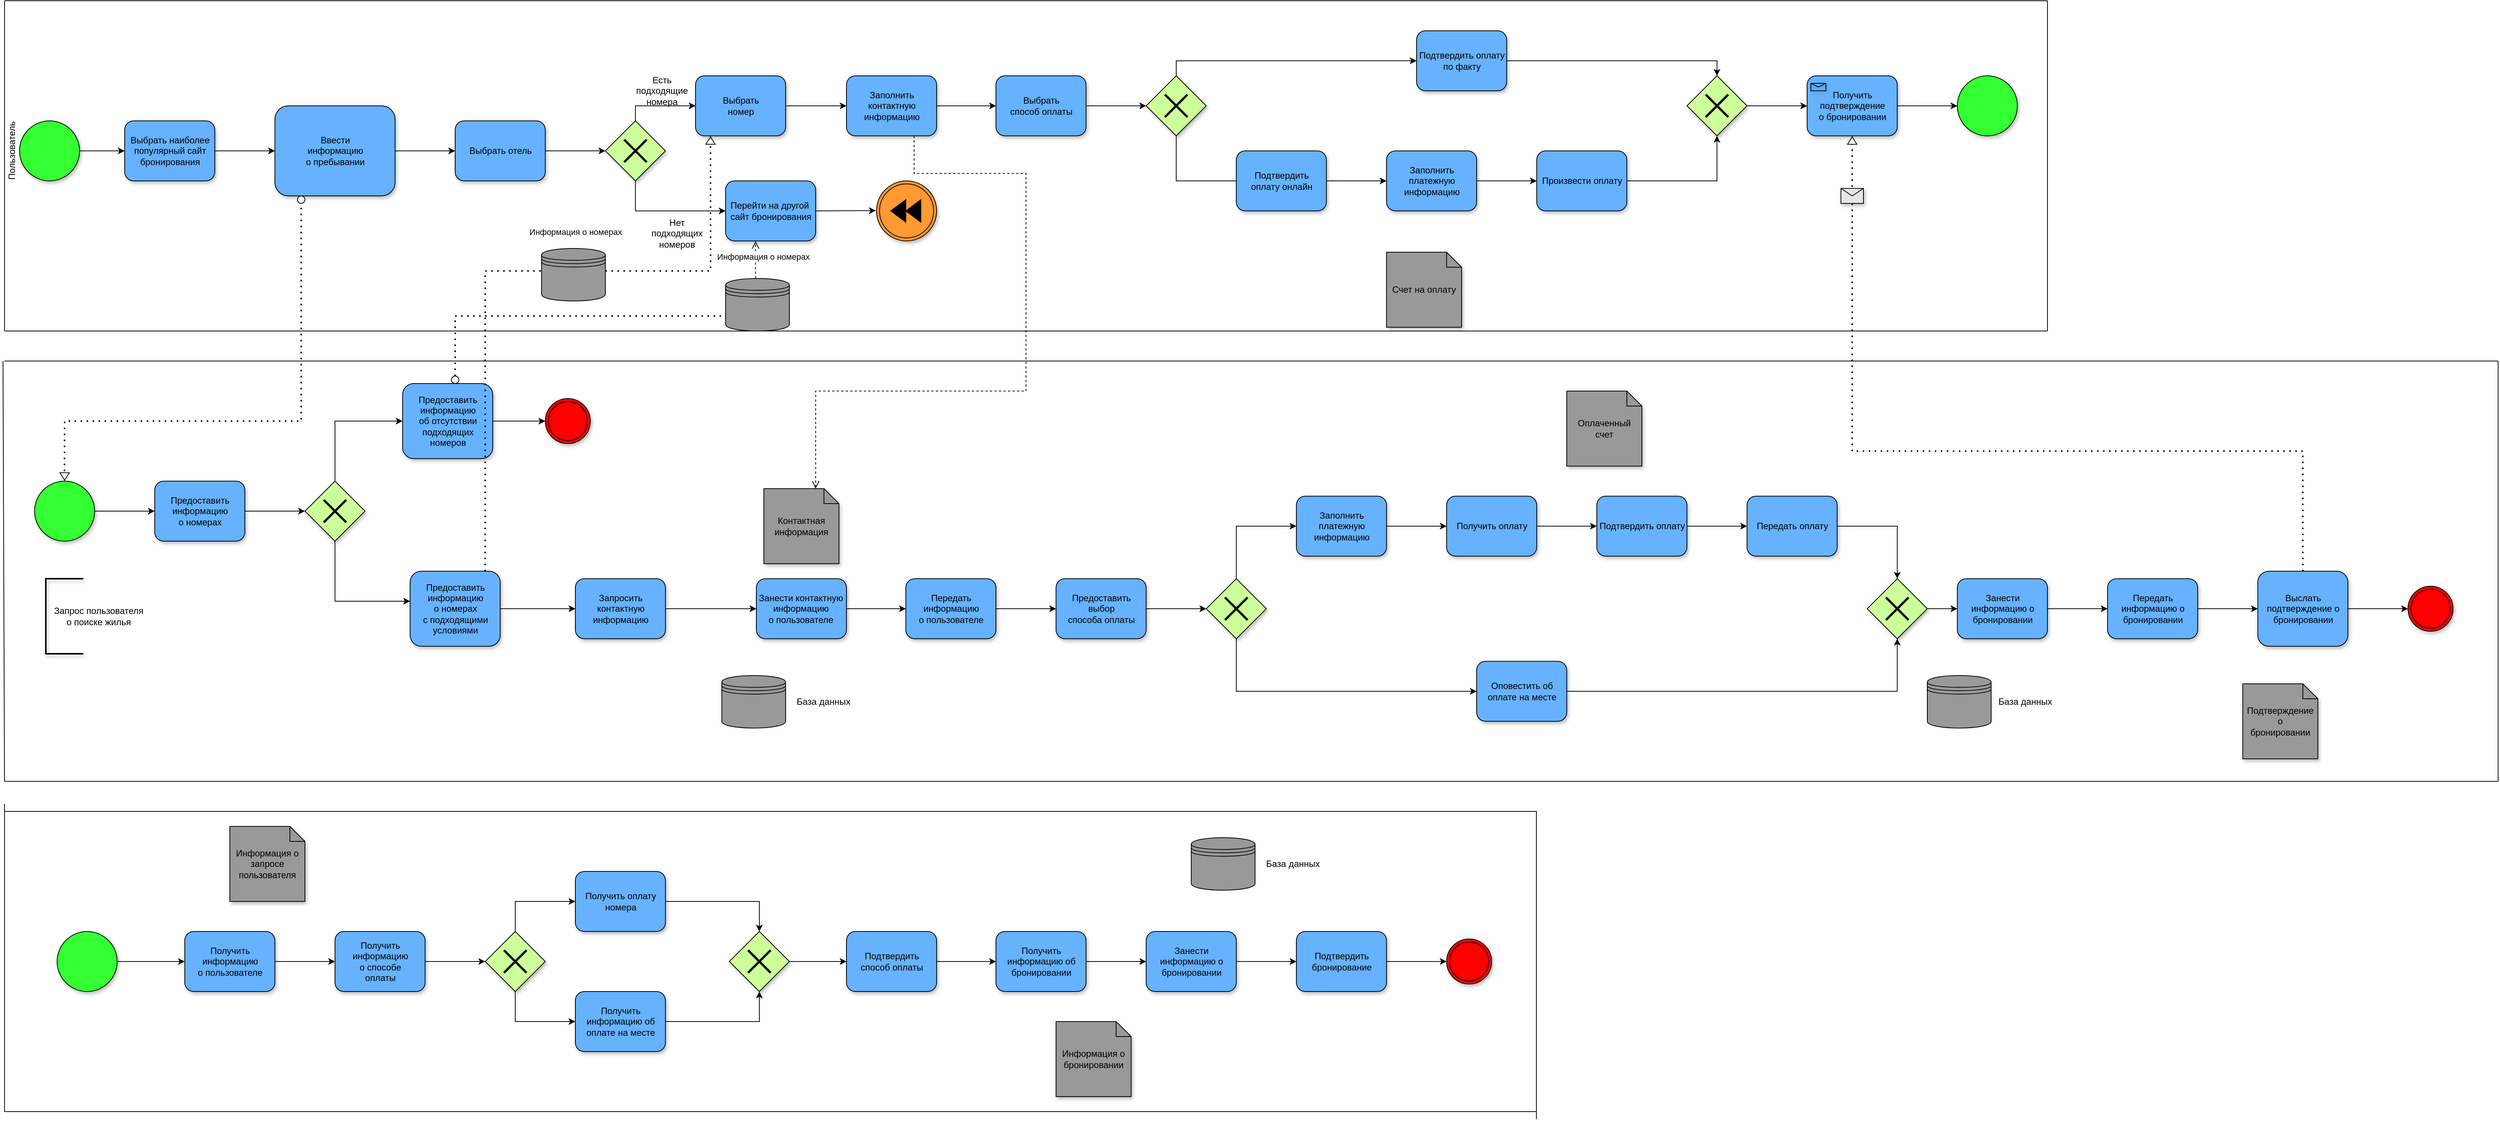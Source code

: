 <mxfile version="20.6.2" type="github"><diagram id="6IrmcQYe4blNSuyAP0SK" name="Страница 1"><mxGraphModel dx="2212" dy="603" grid="1" gridSize="10" guides="1" tooltips="1" connect="1" arrows="1" fold="1" page="1" pageScale="1" pageWidth="827" pageHeight="1169" math="0" shadow="0"><root><mxCell id="0"/><mxCell id="1" parent="0"/><mxCell id="SYiAH7RngNTHvTEaYYAP-3" style="edgeStyle=orthogonalEdgeStyle;rounded=0;orthogonalLoop=1;jettySize=auto;html=1;" parent="1" source="SYiAH7RngNTHvTEaYYAP-1" edge="1"><mxGeometry relative="1" as="geometry"><mxPoint x="160.0" y="400" as="targetPoint"/></mxGeometry></mxCell><mxCell id="SYiAH7RngNTHvTEaYYAP-1" value="" style="ellipse;whiteSpace=wrap;html=1;aspect=fixed;fillColor=#33FF33;shadow=1;" parent="1" vertex="1"><mxGeometry x="20" y="360" width="80" height="80" as="geometry"/></mxCell><mxCell id="SYiAH7RngNTHvTEaYYAP-7" style="edgeStyle=orthogonalEdgeStyle;rounded=0;orthogonalLoop=1;jettySize=auto;html=1;exitX=1;exitY=0.5;exitDx=0;exitDy=0;" parent="1" source="SYiAH7RngNTHvTEaYYAP-4" target="SYiAH7RngNTHvTEaYYAP-5" edge="1"><mxGeometry relative="1" as="geometry"/></mxCell><mxCell id="SYiAH7RngNTHvTEaYYAP-4" value="" style="rounded=1;whiteSpace=wrap;html=1;fillColor=#66B2FF;shadow=1;" parent="1" vertex="1"><mxGeometry x="160" y="360" width="120" height="80" as="geometry"/></mxCell><mxCell id="SYiAH7RngNTHvTEaYYAP-10" style="edgeStyle=orthogonalEdgeStyle;rounded=0;orthogonalLoop=1;jettySize=auto;html=1;entryX=0;entryY=0.5;entryDx=0;entryDy=0;" parent="1" source="SYiAH7RngNTHvTEaYYAP-5" target="SYiAH7RngNTHvTEaYYAP-8" edge="1"><mxGeometry relative="1" as="geometry"><mxPoint x="550" y="400" as="targetPoint"/></mxGeometry></mxCell><mxCell id="SYiAH7RngNTHvTEaYYAP-5" value="" style="rounded=1;whiteSpace=wrap;html=1;fillColor=#66B2FF;shadow=1;" parent="1" vertex="1"><mxGeometry x="360" y="340" width="160" height="120" as="geometry"/></mxCell><mxCell id="SYiAH7RngNTHvTEaYYAP-11" style="edgeStyle=orthogonalEdgeStyle;rounded=0;orthogonalLoop=1;jettySize=auto;html=1;" parent="1" source="SYiAH7RngNTHvTEaYYAP-8" edge="1"><mxGeometry relative="1" as="geometry"><mxPoint x="800" y="400" as="targetPoint"/></mxGeometry></mxCell><mxCell id="SYiAH7RngNTHvTEaYYAP-8" value="" style="rounded=1;whiteSpace=wrap;html=1;fillColor=#66B2FF;shadow=1;" parent="1" vertex="1"><mxGeometry x="600" y="360" width="120" height="80" as="geometry"/></mxCell><mxCell id="SYiAH7RngNTHvTEaYYAP-14" style="edgeStyle=orthogonalEdgeStyle;rounded=0;orthogonalLoop=1;jettySize=auto;html=1;exitX=0.5;exitY=0;exitDx=0;exitDy=0;entryX=0;entryY=0.5;entryDx=0;entryDy=0;" parent="1" source="SYiAH7RngNTHvTEaYYAP-13" target="SYiAH7RngNTHvTEaYYAP-16" edge="1"><mxGeometry relative="1" as="geometry"><mxPoint x="920" y="320" as="targetPoint"/><Array as="points"><mxPoint x="840" y="340"/></Array></mxGeometry></mxCell><mxCell id="SYiAH7RngNTHvTEaYYAP-18" style="edgeStyle=orthogonalEdgeStyle;rounded=0;orthogonalLoop=1;jettySize=auto;html=1;exitX=0.5;exitY=1;exitDx=0;exitDy=0;entryX=0;entryY=0.5;entryDx=0;entryDy=0;" parent="1" source="SYiAH7RngNTHvTEaYYAP-13" target="SYiAH7RngNTHvTEaYYAP-17" edge="1"><mxGeometry relative="1" as="geometry"/></mxCell><mxCell id="SYiAH7RngNTHvTEaYYAP-13" value="" style="rhombus;whiteSpace=wrap;html=1;fillColor=#CCFF99;shadow=1;" parent="1" vertex="1"><mxGeometry x="800" y="360" width="80" height="80" as="geometry"/></mxCell><mxCell id="SYiAH7RngNTHvTEaYYAP-20" style="edgeStyle=orthogonalEdgeStyle;rounded=0;orthogonalLoop=1;jettySize=auto;html=1;exitX=1;exitY=0.5;exitDx=0;exitDy=0;" parent="1" source="SYiAH7RngNTHvTEaYYAP-16" target="SYiAH7RngNTHvTEaYYAP-19" edge="1"><mxGeometry relative="1" as="geometry"/></mxCell><mxCell id="SYiAH7RngNTHvTEaYYAP-16" value="" style="rounded=1;whiteSpace=wrap;html=1;fillColor=#66B2FF;shadow=1;" parent="1" vertex="1"><mxGeometry x="920" y="300" width="120" height="80" as="geometry"/></mxCell><mxCell id="SYiAH7RngNTHvTEaYYAP-48" style="edgeStyle=orthogonalEdgeStyle;rounded=0;orthogonalLoop=1;jettySize=auto;html=1;exitX=1;exitY=0.5;exitDx=0;exitDy=0;" parent="1" source="SYiAH7RngNTHvTEaYYAP-17" edge="1"><mxGeometry relative="1" as="geometry"><mxPoint x="1160" y="479.538" as="targetPoint"/></mxGeometry></mxCell><mxCell id="SYiAH7RngNTHvTEaYYAP-17" value="" style="rounded=1;whiteSpace=wrap;html=1;fillColor=#66B2FF;shadow=1;" parent="1" vertex="1"><mxGeometry x="960" y="440" width="120" height="80" as="geometry"/></mxCell><mxCell id="SYiAH7RngNTHvTEaYYAP-22" style="edgeStyle=orthogonalEdgeStyle;rounded=0;orthogonalLoop=1;jettySize=auto;html=1;exitX=1;exitY=0.5;exitDx=0;exitDy=0;entryX=0;entryY=0.5;entryDx=0;entryDy=0;" parent="1" source="SYiAH7RngNTHvTEaYYAP-19" target="SYiAH7RngNTHvTEaYYAP-21" edge="1"><mxGeometry relative="1" as="geometry"/></mxCell><mxCell id="SYiAH7RngNTHvTEaYYAP-19" value="" style="rounded=1;whiteSpace=wrap;html=1;fillColor=#66B2FF;shadow=1;" parent="1" vertex="1"><mxGeometry x="1121" y="300" width="120" height="80" as="geometry"/></mxCell><mxCell id="SYiAH7RngNTHvTEaYYAP-24" style="edgeStyle=orthogonalEdgeStyle;rounded=0;orthogonalLoop=1;jettySize=auto;html=1;exitX=1;exitY=0.5;exitDx=0;exitDy=0;entryX=0;entryY=0.5;entryDx=0;entryDy=0;" parent="1" source="SYiAH7RngNTHvTEaYYAP-21" target="SYiAH7RngNTHvTEaYYAP-23" edge="1"><mxGeometry relative="1" as="geometry"/></mxCell><mxCell id="SYiAH7RngNTHvTEaYYAP-21" value="" style="rounded=1;whiteSpace=wrap;html=1;fillColor=#66B2FF;shadow=1;" parent="1" vertex="1"><mxGeometry x="1320" y="300" width="120" height="80" as="geometry"/></mxCell><mxCell id="SYiAH7RngNTHvTEaYYAP-26" style="edgeStyle=orthogonalEdgeStyle;rounded=0;orthogonalLoop=1;jettySize=auto;html=1;exitX=0.5;exitY=1;exitDx=0;exitDy=0;entryX=0;entryY=0.5;entryDx=0;entryDy=0;" parent="1" source="SYiAH7RngNTHvTEaYYAP-23" target="SYiAH7RngNTHvTEaYYAP-28" edge="1"><mxGeometry relative="1" as="geometry"/></mxCell><mxCell id="SYiAH7RngNTHvTEaYYAP-33" style="edgeStyle=orthogonalEdgeStyle;rounded=0;orthogonalLoop=1;jettySize=auto;html=1;exitX=0.5;exitY=0;exitDx=0;exitDy=0;entryX=0;entryY=0.5;entryDx=0;entryDy=0;" parent="1" source="SYiAH7RngNTHvTEaYYAP-23" target="SYiAH7RngNTHvTEaYYAP-32" edge="1"><mxGeometry relative="1" as="geometry"/></mxCell><mxCell id="SYiAH7RngNTHvTEaYYAP-23" value="" style="rhombus;whiteSpace=wrap;html=1;fillColor=#CCFF99;shadow=1;" parent="1" vertex="1"><mxGeometry x="1520" y="300" width="80" height="80" as="geometry"/></mxCell><mxCell id="SYiAH7RngNTHvTEaYYAP-25" value="" style="rounded=1;whiteSpace=wrap;html=1;fillColor=#66B2FF;shadow=1;" parent="1" vertex="1"><mxGeometry x="1640" y="400" width="120" height="80" as="geometry"/></mxCell><mxCell id="SYiAH7RngNTHvTEaYYAP-31" style="edgeStyle=orthogonalEdgeStyle;rounded=0;orthogonalLoop=1;jettySize=auto;html=1;exitX=1;exitY=0.5;exitDx=0;exitDy=0;" parent="1" source="SYiAH7RngNTHvTEaYYAP-28" edge="1"><mxGeometry relative="1" as="geometry"><mxPoint x="2040" y="440.059" as="targetPoint"/></mxGeometry></mxCell><mxCell id="SYiAH7RngNTHvTEaYYAP-28" value="" style="rounded=1;whiteSpace=wrap;html=1;fillColor=#66B2FF;shadow=1;" parent="1" vertex="1"><mxGeometry x="1840" y="400" width="120" height="80" as="geometry"/></mxCell><mxCell id="SYiAH7RngNTHvTEaYYAP-35" style="edgeStyle=orthogonalEdgeStyle;rounded=0;orthogonalLoop=1;jettySize=auto;html=1;exitX=1;exitY=0.5;exitDx=0;exitDy=0;entryX=0.5;entryY=1;entryDx=0;entryDy=0;" parent="1" source="SYiAH7RngNTHvTEaYYAP-30" target="SYiAH7RngNTHvTEaYYAP-34" edge="1"><mxGeometry relative="1" as="geometry"/></mxCell><mxCell id="SYiAH7RngNTHvTEaYYAP-30" value="" style="rounded=1;whiteSpace=wrap;html=1;fillColor=#66B2FF;shadow=1;" parent="1" vertex="1"><mxGeometry x="2040" y="400" width="120" height="80" as="geometry"/></mxCell><mxCell id="SYiAH7RngNTHvTEaYYAP-36" style="edgeStyle=orthogonalEdgeStyle;rounded=0;orthogonalLoop=1;jettySize=auto;html=1;exitX=1;exitY=0.5;exitDx=0;exitDy=0;entryX=0.5;entryY=0;entryDx=0;entryDy=0;" parent="1" source="SYiAH7RngNTHvTEaYYAP-32" target="SYiAH7RngNTHvTEaYYAP-34" edge="1"><mxGeometry relative="1" as="geometry"/></mxCell><mxCell id="SYiAH7RngNTHvTEaYYAP-32" value="" style="rounded=1;whiteSpace=wrap;html=1;fillColor=#66B2FF;shadow=1;" parent="1" vertex="1"><mxGeometry x="1880" y="240" width="120" height="80" as="geometry"/></mxCell><mxCell id="SYiAH7RngNTHvTEaYYAP-38" style="edgeStyle=orthogonalEdgeStyle;rounded=0;orthogonalLoop=1;jettySize=auto;html=1;exitX=1;exitY=0.5;exitDx=0;exitDy=0;entryX=0;entryY=0.5;entryDx=0;entryDy=0;" parent="1" source="SYiAH7RngNTHvTEaYYAP-34" target="SYiAH7RngNTHvTEaYYAP-37" edge="1"><mxGeometry relative="1" as="geometry"/></mxCell><mxCell id="SYiAH7RngNTHvTEaYYAP-34" value="" style="rhombus;whiteSpace=wrap;html=1;fillColor=#CCFF99;shadow=1;" parent="1" vertex="1"><mxGeometry x="2240" y="300" width="80" height="80" as="geometry"/></mxCell><mxCell id="SYiAH7RngNTHvTEaYYAP-40" style="edgeStyle=orthogonalEdgeStyle;rounded=0;orthogonalLoop=1;jettySize=auto;html=1;exitX=1;exitY=0.5;exitDx=0;exitDy=0;entryX=0;entryY=0.5;entryDx=0;entryDy=0;" parent="1" source="SYiAH7RngNTHvTEaYYAP-37" target="SYiAH7RngNTHvTEaYYAP-39" edge="1"><mxGeometry relative="1" as="geometry"/></mxCell><mxCell id="SYiAH7RngNTHvTEaYYAP-37" value="" style="rounded=1;whiteSpace=wrap;html=1;fillColor=#66B2FF;shadow=1;" parent="1" vertex="1"><mxGeometry x="2400" y="300" width="120" height="80" as="geometry"/></mxCell><mxCell id="SYiAH7RngNTHvTEaYYAP-39" value="" style="ellipse;whiteSpace=wrap;html=1;aspect=fixed;fillColor=#33FF33;shadow=1;" parent="1" vertex="1"><mxGeometry x="2600" y="300" width="80" height="80" as="geometry"/></mxCell><mxCell id="SYiAH7RngNTHvTEaYYAP-41" value="Пользователь" style="text;html=1;resizable=0;autosize=1;align=center;verticalAlign=middle;points=[];fillColor=none;strokeColor=none;rounded=0;rotation=-90;" parent="1" vertex="1"><mxGeometry x="-40" y="385" width="100" height="30" as="geometry"/></mxCell><mxCell id="SYiAH7RngNTHvTEaYYAP-42" value="Выбрать наиболее&lt;br&gt;популярный сайт&lt;br&gt;бронирования" style="text;html=1;resizable=0;autosize=1;align=center;verticalAlign=middle;points=[];fillColor=none;strokeColor=none;rounded=0;shadow=0;" parent="1" vertex="1"><mxGeometry x="155" y="370" width="130" height="60" as="geometry"/></mxCell><mxCell id="SYiAH7RngNTHvTEaYYAP-43" value="Выбрать отель" style="text;html=1;resizable=0;autosize=1;align=center;verticalAlign=middle;points=[];fillColor=none;strokeColor=none;rounded=0;" parent="1" vertex="1"><mxGeometry x="605" y="385" width="110" height="30" as="geometry"/></mxCell><mxCell id="SYiAH7RngNTHvTEaYYAP-44" value="Ввести&lt;br&gt;информацию&lt;br&gt;о пребывании" style="text;html=1;resizable=0;autosize=1;align=center;verticalAlign=middle;points=[];fillColor=none;strokeColor=none;rounded=0;" parent="1" vertex="1"><mxGeometry x="390" y="370" width="100" height="60" as="geometry"/></mxCell><mxCell id="SYiAH7RngNTHvTEaYYAP-49" value="" style="ellipse;shape=doubleEllipse;whiteSpace=wrap;html=1;aspect=fixed;fillColor=#FF9933;shadow=1;" parent="1" vertex="1"><mxGeometry x="1161" y="440" width="80" height="80" as="geometry"/></mxCell><mxCell id="SYiAH7RngNTHvTEaYYAP-50" value="" style="shape=umlDestroy;whiteSpace=wrap;html=1;strokeWidth=3;fillColor=#FF9933;" parent="1" vertex="1"><mxGeometry x="825" y="385" width="30" height="30" as="geometry"/></mxCell><mxCell id="SYiAH7RngNTHvTEaYYAP-51" value="" style="shape=umlDestroy;whiteSpace=wrap;html=1;strokeWidth=3;fillColor=#FF9933;" parent="1" vertex="1"><mxGeometry x="1545" y="325" width="30" height="30" as="geometry"/></mxCell><mxCell id="SYiAH7RngNTHvTEaYYAP-52" value="" style="shape=umlDestroy;whiteSpace=wrap;html=1;strokeWidth=3;fillColor=#FF9933;" parent="1" vertex="1"><mxGeometry x="2265" y="325" width="30" height="30" as="geometry"/></mxCell><mxCell id="SYiAH7RngNTHvTEaYYAP-53" value="" style="triangle;whiteSpace=wrap;html=1;fillColor=#000000;rotation=-180;" parent="1" vertex="1"><mxGeometry x="1200" y="465" width="20" height="30" as="geometry"/></mxCell><mxCell id="SYiAH7RngNTHvTEaYYAP-54" value="" style="triangle;whiteSpace=wrap;html=1;fillColor=#000000;rotation=-180;" parent="1" vertex="1"><mxGeometry x="1180" y="465" width="20" height="30" as="geometry"/></mxCell><mxCell id="SYiAH7RngNTHvTEaYYAP-55" value="Есть&lt;br&gt;подходящие&lt;br&gt;номера" style="text;html=1;resizable=0;autosize=1;align=center;verticalAlign=middle;points=[];fillColor=none;strokeColor=none;rounded=0;" parent="1" vertex="1"><mxGeometry x="830" y="290" width="90" height="60" as="geometry"/></mxCell><mxCell id="SYiAH7RngNTHvTEaYYAP-56" value="Нет&lt;br&gt;подходящих&lt;br&gt;номеров" style="text;html=1;resizable=0;autosize=1;align=center;verticalAlign=middle;points=[];fillColor=none;strokeColor=none;rounded=0;" parent="1" vertex="1"><mxGeometry x="850" y="480" width="90" height="60" as="geometry"/></mxCell><mxCell id="SYiAH7RngNTHvTEaYYAP-57" value="Выбрать&lt;br&gt;номер" style="text;html=1;resizable=0;autosize=1;align=center;verticalAlign=middle;points=[];fillColor=none;strokeColor=none;rounded=0;" parent="1" vertex="1"><mxGeometry x="945" y="320" width="70" height="40" as="geometry"/></mxCell><mxCell id="SYiAH7RngNTHvTEaYYAP-58" value="Заполнить&lt;br&gt;контактную&lt;br&gt;информацию" style="text;html=1;resizable=0;autosize=1;align=center;verticalAlign=middle;points=[];fillColor=none;strokeColor=none;rounded=0;shadow=1;" parent="1" vertex="1"><mxGeometry x="1131" y="310" width="100" height="60" as="geometry"/></mxCell><mxCell id="SYiAH7RngNTHvTEaYYAP-59" value="Выбрать&lt;br&gt;способ оплаты" style="text;html=1;resizable=0;autosize=1;align=center;verticalAlign=middle;points=[];fillColor=none;strokeColor=none;rounded=0;" parent="1" vertex="1"><mxGeometry x="1325" y="320" width="110" height="40" as="geometry"/></mxCell><mxCell id="SYiAH7RngNTHvTEaYYAP-62" value="Подтвердить оплату&lt;br&gt;по факту" style="text;html=1;resizable=0;autosize=1;align=center;verticalAlign=middle;points=[];fillColor=none;strokeColor=none;rounded=0;" parent="1" vertex="1"><mxGeometry x="1870" y="260" width="140" height="40" as="geometry"/></mxCell><mxCell id="SYiAH7RngNTHvTEaYYAP-63" value="Подтвердить&lt;br&gt;оплату онлайн" style="text;html=1;resizable=0;autosize=1;align=center;verticalAlign=middle;points=[];fillColor=none;strokeColor=none;rounded=0;" parent="1" vertex="1"><mxGeometry x="1645" y="420" width="110" height="40" as="geometry"/></mxCell><mxCell id="SYiAH7RngNTHvTEaYYAP-64" value="Заполнить&lt;br&gt;платежную&lt;br&gt;информацию" style="text;html=1;resizable=0;autosize=1;align=center;verticalAlign=middle;points=[];fillColor=none;strokeColor=none;rounded=0;" parent="1" vertex="1"><mxGeometry x="1850" y="410" width="100" height="60" as="geometry"/></mxCell><mxCell id="SYiAH7RngNTHvTEaYYAP-65" value="Произвести оплату" style="text;html=1;resizable=0;autosize=1;align=center;verticalAlign=middle;points=[];fillColor=none;strokeColor=none;rounded=0;" parent="1" vertex="1"><mxGeometry x="2035" y="425" width="130" height="30" as="geometry"/></mxCell><mxCell id="SYiAH7RngNTHvTEaYYAP-66" value="Получить&lt;br&gt;подтверждение&lt;br&gt;о бронировании" style="text;html=1;resizable=0;autosize=1;align=center;verticalAlign=middle;points=[];fillColor=none;strokeColor=none;rounded=0;" parent="1" vertex="1"><mxGeometry x="2405" y="310" width="110" height="60" as="geometry"/></mxCell><mxCell id="SYiAH7RngNTHvTEaYYAP-67" value="Перейти на другой&amp;nbsp;&lt;br&gt;сайт бронирования" style="text;html=1;resizable=0;autosize=1;align=center;verticalAlign=middle;points=[];fillColor=none;strokeColor=none;rounded=0;" parent="1" vertex="1"><mxGeometry x="955" y="460" width="130" height="40" as="geometry"/></mxCell><mxCell id="SYiAH7RngNTHvTEaYYAP-68" value="" style="shape=datastore;whiteSpace=wrap;html=1;fillColor=#999999;" parent="1" vertex="1"><mxGeometry x="715" y="530" width="85" height="70" as="geometry"/></mxCell><mxCell id="SYiAH7RngNTHvTEaYYAP-76" value="Информация о номерах" style="html=1;verticalAlign=bottom;endArrow=open;dashed=1;endSize=8;rounded=0;exitX=0.47;exitY=-0.003;exitDx=0;exitDy=0;entryX=0.333;entryY=1.003;entryDx=0;entryDy=0;entryPerimeter=0;exitPerimeter=0;" parent="1" source="SYiAH7RngNTHvTEaYYAP-81" target="SYiAH7RngNTHvTEaYYAP-17" edge="1"><mxGeometry x="-0.201" y="-10" relative="1" as="geometry"><mxPoint x="990" y="550" as="sourcePoint"/><mxPoint x="910" y="550" as="targetPoint"/><mxPoint as="offset"/></mxGeometry></mxCell><mxCell id="SYiAH7RngNTHvTEaYYAP-79" value="" style="endArrow=none;dashed=1;html=1;dashPattern=1 3;strokeWidth=2;rounded=0;" parent="1" edge="1"><mxGeometry width="50" height="50" relative="1" as="geometry"><mxPoint x="800" y="560" as="sourcePoint"/><mxPoint x="940" y="390" as="targetPoint"/><Array as="points"><mxPoint x="940" y="560"/></Array></mxGeometry></mxCell><mxCell id="SYiAH7RngNTHvTEaYYAP-80" value="" style="triangle;whiteSpace=wrap;html=1;fillColor=none;rotation=-90;" parent="1" vertex="1"><mxGeometry x="935" y="380" width="10" height="12.5" as="geometry"/></mxCell><mxCell id="SYiAH7RngNTHvTEaYYAP-81" value="" style="shape=datastore;whiteSpace=wrap;html=1;fillColor=#999999;" parent="1" vertex="1"><mxGeometry x="960" y="570" width="85" height="70" as="geometry"/></mxCell><mxCell id="SYiAH7RngNTHvTEaYYAP-83" value="" style="endArrow=none;html=1;rounded=0;" parent="1" edge="1"><mxGeometry width="50" height="50" relative="1" as="geometry"><mxPoint y="200" as="sourcePoint"/><mxPoint x="2720" y="200" as="targetPoint"/></mxGeometry></mxCell><mxCell id="SYiAH7RngNTHvTEaYYAP-84" value="" style="endArrow=none;html=1;rounded=0;" parent="1" edge="1"><mxGeometry width="50" height="50" relative="1" as="geometry"><mxPoint y="640" as="sourcePoint"/><mxPoint x="2720" y="640" as="targetPoint"/></mxGeometry></mxCell><mxCell id="SYiAH7RngNTHvTEaYYAP-85" value="" style="endArrow=none;html=1;rounded=0;" parent="1" edge="1"><mxGeometry width="50" height="50" relative="1" as="geometry"><mxPoint y="640" as="sourcePoint"/><mxPoint y="200" as="targetPoint"/></mxGeometry></mxCell><mxCell id="SYiAH7RngNTHvTEaYYAP-86" value="" style="endArrow=none;html=1;rounded=0;" parent="1" edge="1"><mxGeometry width="50" height="50" relative="1" as="geometry"><mxPoint x="2720.0" y="640" as="sourcePoint"/><mxPoint x="2720.0" y="200" as="targetPoint"/></mxGeometry></mxCell><mxCell id="SYiAH7RngNTHvTEaYYAP-87" value="" style="endArrow=none;html=1;rounded=0;" parent="1" edge="1"><mxGeometry width="50" height="50" relative="1" as="geometry"><mxPoint y="680" as="sourcePoint"/><mxPoint x="3320" y="680" as="targetPoint"/></mxGeometry></mxCell><mxCell id="lRWtw3BqYmZyMXq5ep-O-1" value="" style="endArrow=none;dashed=1;html=1;dashPattern=1 3;strokeWidth=2;rounded=0;" edge="1" parent="1"><mxGeometry width="50" height="50" relative="1" as="geometry"><mxPoint x="600" y="700" as="sourcePoint"/><mxPoint x="960" y="620" as="targetPoint"/><Array as="points"><mxPoint x="600" y="620"/></Array></mxGeometry></mxCell><mxCell id="lRWtw3BqYmZyMXq5ep-O-8" style="edgeStyle=orthogonalEdgeStyle;rounded=0;orthogonalLoop=1;jettySize=auto;html=1;entryX=0;entryY=0.5;entryDx=0;entryDy=0;" edge="1" parent="1" source="lRWtw3BqYmZyMXq5ep-O-3"><mxGeometry relative="1" as="geometry"><mxPoint x="720" y="760" as="targetPoint"/></mxGeometry></mxCell><mxCell id="lRWtw3BqYmZyMXq5ep-O-3" value="" style="rounded=1;whiteSpace=wrap;html=1;fillColor=#66B2FF;shadow=1;" vertex="1" parent="1"><mxGeometry x="530" y="710" width="120" height="100" as="geometry"/></mxCell><mxCell id="lRWtw3BqYmZyMXq5ep-O-2" value="" style="endArrow=none;dashed=1;html=1;dashPattern=1 3;strokeWidth=2;rounded=0;exitX=0.833;exitY=0;exitDx=0;exitDy=0;exitPerimeter=0;" edge="1" parent="1" source="lRWtw3BqYmZyMXq5ep-O-14"><mxGeometry width="50" height="50" relative="1" as="geometry"><mxPoint x="640" y="940" as="sourcePoint"/><mxPoint x="715" y="560.0" as="targetPoint"/><Array as="points"><mxPoint x="640" y="560"/></Array></mxGeometry></mxCell><mxCell id="lRWtw3BqYmZyMXq5ep-O-4" value="" style="ellipse;whiteSpace=wrap;html=1;aspect=fixed;" vertex="1" parent="1"><mxGeometry x="595" y="700" width="10" height="10" as="geometry"/></mxCell><mxCell id="lRWtw3BqYmZyMXq5ep-O-12" style="edgeStyle=orthogonalEdgeStyle;rounded=0;orthogonalLoop=1;jettySize=auto;html=1;exitX=0.5;exitY=0;exitDx=0;exitDy=0;entryX=0;entryY=0.5;entryDx=0;entryDy=0;" edge="1" parent="1" source="lRWtw3BqYmZyMXq5ep-O-10" target="lRWtw3BqYmZyMXq5ep-O-3"><mxGeometry relative="1" as="geometry"/></mxCell><mxCell id="lRWtw3BqYmZyMXq5ep-O-17" style="edgeStyle=orthogonalEdgeStyle;rounded=0;orthogonalLoop=1;jettySize=auto;html=1;exitX=0.5;exitY=1;exitDx=0;exitDy=0;entryX=0;entryY=0.4;entryDx=0;entryDy=0;entryPerimeter=0;" edge="1" parent="1" source="lRWtw3BqYmZyMXq5ep-O-10" target="lRWtw3BqYmZyMXq5ep-O-14"><mxGeometry relative="1" as="geometry"/></mxCell><mxCell id="lRWtw3BqYmZyMXq5ep-O-10" value="" style="rhombus;whiteSpace=wrap;html=1;fillColor=#CCFF99;shadow=1;" vertex="1" parent="1"><mxGeometry x="400" y="840" width="80" height="80" as="geometry"/></mxCell><mxCell id="lRWtw3BqYmZyMXq5ep-O-13" value="" style="shape=umlDestroy;whiteSpace=wrap;html=1;strokeWidth=3;fillColor=#FF9933;" vertex="1" parent="1"><mxGeometry x="425" y="865" width="30" height="30" as="geometry"/></mxCell><mxCell id="lRWtw3BqYmZyMXq5ep-O-23" style="edgeStyle=orthogonalEdgeStyle;rounded=0;orthogonalLoop=1;jettySize=auto;html=1;entryX=0;entryY=0.5;entryDx=0;entryDy=0;" edge="1" parent="1" source="lRWtw3BqYmZyMXq5ep-O-14" target="lRWtw3BqYmZyMXq5ep-O-22"><mxGeometry relative="1" as="geometry"/></mxCell><mxCell id="lRWtw3BqYmZyMXq5ep-O-14" value="" style="rounded=1;whiteSpace=wrap;html=1;fillColor=#66B2FF;shadow=1;" vertex="1" parent="1"><mxGeometry x="540" y="960" width="120" height="100" as="geometry"/></mxCell><mxCell id="lRWtw3BqYmZyMXq5ep-O-19" style="edgeStyle=orthogonalEdgeStyle;rounded=0;orthogonalLoop=1;jettySize=auto;html=1;exitX=1;exitY=0.5;exitDx=0;exitDy=0;entryX=0;entryY=0.5;entryDx=0;entryDy=0;" edge="1" parent="1" source="lRWtw3BqYmZyMXq5ep-O-18" target="lRWtw3BqYmZyMXq5ep-O-10"><mxGeometry relative="1" as="geometry"/></mxCell><mxCell id="lRWtw3BqYmZyMXq5ep-O-18" value="" style="rounded=1;whiteSpace=wrap;html=1;fillColor=#66B2FF;shadow=1;" vertex="1" parent="1"><mxGeometry x="200" y="840" width="120" height="80" as="geometry"/></mxCell><mxCell id="lRWtw3BqYmZyMXq5ep-O-21" style="edgeStyle=orthogonalEdgeStyle;rounded=0;orthogonalLoop=1;jettySize=auto;html=1;exitX=1;exitY=0.5;exitDx=0;exitDy=0;entryX=0;entryY=0.5;entryDx=0;entryDy=0;" edge="1" parent="1" source="lRWtw3BqYmZyMXq5ep-O-20" target="lRWtw3BqYmZyMXq5ep-O-18"><mxGeometry relative="1" as="geometry"/></mxCell><mxCell id="lRWtw3BqYmZyMXq5ep-O-20" value="" style="ellipse;whiteSpace=wrap;html=1;aspect=fixed;fillColor=#33FF33;shadow=1;" vertex="1" parent="1"><mxGeometry x="40" y="840" width="80" height="80" as="geometry"/></mxCell><mxCell id="lRWtw3BqYmZyMXq5ep-O-26" style="edgeStyle=orthogonalEdgeStyle;rounded=0;orthogonalLoop=1;jettySize=auto;html=1;entryX=0;entryY=0.5;entryDx=0;entryDy=0;" edge="1" parent="1" source="lRWtw3BqYmZyMXq5ep-O-22" target="lRWtw3BqYmZyMXq5ep-O-24"><mxGeometry relative="1" as="geometry"/></mxCell><mxCell id="lRWtw3BqYmZyMXq5ep-O-22" value="" style="rounded=1;whiteSpace=wrap;html=1;fillColor=#66B2FF;shadow=1;" vertex="1" parent="1"><mxGeometry x="760" y="970" width="120" height="80" as="geometry"/></mxCell><mxCell id="lRWtw3BqYmZyMXq5ep-O-28" style="edgeStyle=orthogonalEdgeStyle;rounded=0;orthogonalLoop=1;jettySize=auto;html=1;entryX=0;entryY=0.5;entryDx=0;entryDy=0;" edge="1" parent="1" source="lRWtw3BqYmZyMXq5ep-O-24" target="lRWtw3BqYmZyMXq5ep-O-27"><mxGeometry relative="1" as="geometry"/></mxCell><mxCell id="lRWtw3BqYmZyMXq5ep-O-24" value="" style="rounded=1;whiteSpace=wrap;html=1;fillColor=#66B2FF;shadow=1;" vertex="1" parent="1"><mxGeometry x="1001" y="970" width="120" height="80" as="geometry"/></mxCell><mxCell id="lRWtw3BqYmZyMXq5ep-O-30" style="edgeStyle=orthogonalEdgeStyle;rounded=0;orthogonalLoop=1;jettySize=auto;html=1;entryX=0;entryY=0.5;entryDx=0;entryDy=0;" edge="1" parent="1" source="lRWtw3BqYmZyMXq5ep-O-27" target="lRWtw3BqYmZyMXq5ep-O-29"><mxGeometry relative="1" as="geometry"/></mxCell><mxCell id="lRWtw3BqYmZyMXq5ep-O-27" value="" style="rounded=1;whiteSpace=wrap;html=1;fillColor=#66B2FF;shadow=1;" vertex="1" parent="1"><mxGeometry x="1200" y="970" width="120" height="80" as="geometry"/></mxCell><mxCell id="lRWtw3BqYmZyMXq5ep-O-32" style="edgeStyle=orthogonalEdgeStyle;rounded=0;orthogonalLoop=1;jettySize=auto;html=1;entryX=0;entryY=0.5;entryDx=0;entryDy=0;" edge="1" parent="1" source="lRWtw3BqYmZyMXq5ep-O-29" target="lRWtw3BqYmZyMXq5ep-O-31"><mxGeometry relative="1" as="geometry"/></mxCell><mxCell id="lRWtw3BqYmZyMXq5ep-O-29" value="" style="rounded=1;whiteSpace=wrap;html=1;fillColor=#66B2FF;shadow=1;" vertex="1" parent="1"><mxGeometry x="1400" y="970" width="120" height="80" as="geometry"/></mxCell><mxCell id="lRWtw3BqYmZyMXq5ep-O-37" style="edgeStyle=orthogonalEdgeStyle;rounded=0;orthogonalLoop=1;jettySize=auto;html=1;exitX=0.5;exitY=0;exitDx=0;exitDy=0;entryX=0;entryY=0.5;entryDx=0;entryDy=0;" edge="1" parent="1" source="lRWtw3BqYmZyMXq5ep-O-31" target="lRWtw3BqYmZyMXq5ep-O-35"><mxGeometry relative="1" as="geometry"/></mxCell><mxCell id="lRWtw3BqYmZyMXq5ep-O-48" style="edgeStyle=orthogonalEdgeStyle;rounded=0;orthogonalLoop=1;jettySize=auto;html=1;exitX=0.5;exitY=1;exitDx=0;exitDy=0;entryX=0;entryY=0.5;entryDx=0;entryDy=0;" edge="1" parent="1" source="lRWtw3BqYmZyMXq5ep-O-31" target="lRWtw3BqYmZyMXq5ep-O-46"><mxGeometry relative="1" as="geometry"/></mxCell><mxCell id="lRWtw3BqYmZyMXq5ep-O-31" value="" style="rhombus;whiteSpace=wrap;html=1;fillColor=#CCFF99;shadow=1;" vertex="1" parent="1"><mxGeometry x="1600" y="970" width="80" height="80" as="geometry"/></mxCell><mxCell id="lRWtw3BqYmZyMXq5ep-O-34" value="" style="shape=umlDestroy;whiteSpace=wrap;html=1;strokeWidth=3;fillColor=#FF9933;" vertex="1" parent="1"><mxGeometry x="1625" y="995" width="30" height="30" as="geometry"/></mxCell><mxCell id="lRWtw3BqYmZyMXq5ep-O-39" style="edgeStyle=orthogonalEdgeStyle;rounded=0;orthogonalLoop=1;jettySize=auto;html=1;entryX=0;entryY=0.5;entryDx=0;entryDy=0;" edge="1" parent="1" source="lRWtw3BqYmZyMXq5ep-O-35" target="lRWtw3BqYmZyMXq5ep-O-38"><mxGeometry relative="1" as="geometry"/></mxCell><mxCell id="lRWtw3BqYmZyMXq5ep-O-35" value="" style="rounded=1;whiteSpace=wrap;html=1;fillColor=#66B2FF;shadow=1;" vertex="1" parent="1"><mxGeometry x="1720" y="860" width="120" height="80" as="geometry"/></mxCell><mxCell id="lRWtw3BqYmZyMXq5ep-O-41" style="edgeStyle=orthogonalEdgeStyle;rounded=0;orthogonalLoop=1;jettySize=auto;html=1;entryX=0;entryY=0.5;entryDx=0;entryDy=0;" edge="1" parent="1" source="lRWtw3BqYmZyMXq5ep-O-38" target="lRWtw3BqYmZyMXq5ep-O-40"><mxGeometry relative="1" as="geometry"/></mxCell><mxCell id="lRWtw3BqYmZyMXq5ep-O-38" value="" style="rounded=1;whiteSpace=wrap;html=1;fillColor=#66B2FF;shadow=1;" vertex="1" parent="1"><mxGeometry x="1920" y="860" width="120" height="80" as="geometry"/></mxCell><mxCell id="lRWtw3BqYmZyMXq5ep-O-43" style="edgeStyle=orthogonalEdgeStyle;rounded=0;orthogonalLoop=1;jettySize=auto;html=1;entryX=0;entryY=0.5;entryDx=0;entryDy=0;" edge="1" parent="1" source="lRWtw3BqYmZyMXq5ep-O-40" target="lRWtw3BqYmZyMXq5ep-O-42"><mxGeometry relative="1" as="geometry"/></mxCell><mxCell id="lRWtw3BqYmZyMXq5ep-O-40" value="" style="rounded=1;whiteSpace=wrap;html=1;fillColor=#66B2FF;shadow=1;" vertex="1" parent="1"><mxGeometry x="2120" y="860" width="120" height="80" as="geometry"/></mxCell><mxCell id="lRWtw3BqYmZyMXq5ep-O-45" style="edgeStyle=orthogonalEdgeStyle;rounded=0;orthogonalLoop=1;jettySize=auto;html=1;entryX=0.5;entryY=0;entryDx=0;entryDy=0;" edge="1" parent="1" source="lRWtw3BqYmZyMXq5ep-O-42" target="lRWtw3BqYmZyMXq5ep-O-44"><mxGeometry relative="1" as="geometry"/></mxCell><mxCell id="lRWtw3BqYmZyMXq5ep-O-42" value="" style="rounded=1;whiteSpace=wrap;html=1;fillColor=#66B2FF;shadow=1;" vertex="1" parent="1"><mxGeometry x="2320" y="860" width="120" height="80" as="geometry"/></mxCell><mxCell id="lRWtw3BqYmZyMXq5ep-O-51" style="edgeStyle=orthogonalEdgeStyle;rounded=0;orthogonalLoop=1;jettySize=auto;html=1;entryX=0;entryY=0.5;entryDx=0;entryDy=0;" edge="1" parent="1" source="lRWtw3BqYmZyMXq5ep-O-44" target="lRWtw3BqYmZyMXq5ep-O-50"><mxGeometry relative="1" as="geometry"/></mxCell><mxCell id="lRWtw3BqYmZyMXq5ep-O-44" value="" style="rhombus;whiteSpace=wrap;html=1;fillColor=#CCFF99;shadow=1;" vertex="1" parent="1"><mxGeometry x="2480" y="970" width="80" height="80" as="geometry"/></mxCell><mxCell id="lRWtw3BqYmZyMXq5ep-O-49" style="edgeStyle=orthogonalEdgeStyle;rounded=0;orthogonalLoop=1;jettySize=auto;html=1;entryX=0.5;entryY=1;entryDx=0;entryDy=0;" edge="1" parent="1" source="lRWtw3BqYmZyMXq5ep-O-46" target="lRWtw3BqYmZyMXq5ep-O-44"><mxGeometry relative="1" as="geometry"/></mxCell><mxCell id="lRWtw3BqYmZyMXq5ep-O-46" value="" style="rounded=1;whiteSpace=wrap;html=1;fillColor=#66B2FF;shadow=1;" vertex="1" parent="1"><mxGeometry x="1960" y="1080" width="120" height="80" as="geometry"/></mxCell><mxCell id="lRWtw3BqYmZyMXq5ep-O-53" style="edgeStyle=orthogonalEdgeStyle;rounded=0;orthogonalLoop=1;jettySize=auto;html=1;entryX=0;entryY=0.5;entryDx=0;entryDy=0;" edge="1" parent="1" source="lRWtw3BqYmZyMXq5ep-O-50" target="lRWtw3BqYmZyMXq5ep-O-52"><mxGeometry relative="1" as="geometry"/></mxCell><mxCell id="lRWtw3BqYmZyMXq5ep-O-50" value="" style="rounded=1;whiteSpace=wrap;html=1;fillColor=#66B2FF;shadow=1;" vertex="1" parent="1"><mxGeometry x="2600" y="970" width="120" height="80" as="geometry"/></mxCell><mxCell id="lRWtw3BqYmZyMXq5ep-O-55" style="edgeStyle=orthogonalEdgeStyle;rounded=0;orthogonalLoop=1;jettySize=auto;html=1;entryX=0;entryY=0.5;entryDx=0;entryDy=0;" edge="1" parent="1" source="lRWtw3BqYmZyMXq5ep-O-52"><mxGeometry relative="1" as="geometry"><mxPoint x="3000" y="1010" as="targetPoint"/></mxGeometry></mxCell><mxCell id="lRWtw3BqYmZyMXq5ep-O-52" value="" style="rounded=1;whiteSpace=wrap;html=1;fillColor=#66B2FF;shadow=1;" vertex="1" parent="1"><mxGeometry x="2800" y="970" width="120" height="80" as="geometry"/></mxCell><mxCell id="lRWtw3BqYmZyMXq5ep-O-58" style="edgeStyle=orthogonalEdgeStyle;rounded=0;orthogonalLoop=1;jettySize=auto;html=1;entryX=0;entryY=0.5;entryDx=0;entryDy=0;" edge="1" parent="1" source="lRWtw3BqYmZyMXq5ep-O-56"><mxGeometry relative="1" as="geometry"><mxPoint x="3200.0" y="1010" as="targetPoint"/></mxGeometry></mxCell><mxCell id="lRWtw3BqYmZyMXq5ep-O-56" value="" style="rounded=1;whiteSpace=wrap;html=1;fillColor=#66B2FF;shadow=1;" vertex="1" parent="1"><mxGeometry x="3000" y="960" width="120" height="100" as="geometry"/></mxCell><mxCell id="lRWtw3BqYmZyMXq5ep-O-59" value="" style="shape=datastore;whiteSpace=wrap;html=1;fillColor=#999999;" vertex="1" parent="1"><mxGeometry x="955" y="1099" width="85" height="70" as="geometry"/></mxCell><mxCell id="lRWtw3BqYmZyMXq5ep-O-60" value="" style="shape=datastore;whiteSpace=wrap;html=1;fillColor=#999999;" vertex="1" parent="1"><mxGeometry x="2560" y="1099" width="85" height="70" as="geometry"/></mxCell><mxCell id="lRWtw3BqYmZyMXq5ep-O-61" value="Контактная&lt;br&gt;информация" style="shape=note;size=20;whiteSpace=wrap;html=1;shadow=1;strokeColor=#000000;fillColor=#999999;" vertex="1" parent="1"><mxGeometry x="1011" y="850" width="100" height="100" as="geometry"/></mxCell><mxCell id="lRWtw3BqYmZyMXq5ep-O-63" value="Счет на оплату" style="shape=note;size=20;whiteSpace=wrap;html=1;shadow=1;strokeColor=#000000;fillColor=#999999;" vertex="1" parent="1"><mxGeometry x="1840" y="535" width="100" height="100" as="geometry"/></mxCell><mxCell id="lRWtw3BqYmZyMXq5ep-O-64" value="Оплаченный&lt;br&gt;счет" style="shape=note;size=20;whiteSpace=wrap;html=1;shadow=1;strokeColor=#000000;fillColor=#999999;" vertex="1" parent="1"><mxGeometry x="2080" y="720" width="100" height="100" as="geometry"/></mxCell><mxCell id="lRWtw3BqYmZyMXq5ep-O-65" value="Подтверждение&lt;br&gt;о&lt;br&gt;бронировании" style="shape=note;size=20;whiteSpace=wrap;html=1;shadow=1;strokeColor=#000000;fillColor=#999999;" vertex="1" parent="1"><mxGeometry x="2980" y="1110" width="100" height="100" as="geometry"/></mxCell><mxCell id="lRWtw3BqYmZyMXq5ep-O-66" value="" style="endArrow=none;html=1;rounded=0;" edge="1" parent="1"><mxGeometry width="50" height="50" relative="1" as="geometry"><mxPoint y="1240" as="sourcePoint"/><mxPoint x="-2" y="680" as="targetPoint"/></mxGeometry></mxCell><mxCell id="lRWtw3BqYmZyMXq5ep-O-67" value="" style="endArrow=none;html=1;rounded=0;" edge="1" parent="1"><mxGeometry width="50" height="50" relative="1" as="geometry"><mxPoint x="3320" y="1240" as="sourcePoint"/><mxPoint x="3320" y="680" as="targetPoint"/></mxGeometry></mxCell><mxCell id="lRWtw3BqYmZyMXq5ep-O-68" value="" style="endArrow=none;html=1;rounded=0;" edge="1" parent="1"><mxGeometry width="50" height="50" relative="1" as="geometry"><mxPoint y="1240" as="sourcePoint"/><mxPoint x="3320" y="1240" as="targetPoint"/></mxGeometry></mxCell><mxCell id="lRWtw3BqYmZyMXq5ep-O-69" value="Информация о запросе пользователя" style="shape=note;size=20;whiteSpace=wrap;html=1;shadow=1;strokeColor=#000000;fillColor=#999999;" vertex="1" parent="1"><mxGeometry x="300" y="1300" width="100" height="100" as="geometry"/></mxCell><mxCell id="lRWtw3BqYmZyMXq5ep-O-73" style="edgeStyle=orthogonalEdgeStyle;rounded=0;orthogonalLoop=1;jettySize=auto;html=1;" edge="1" parent="1" source="lRWtw3BqYmZyMXq5ep-O-70"><mxGeometry relative="1" as="geometry"><mxPoint x="440" y="1480" as="targetPoint"/></mxGeometry></mxCell><mxCell id="lRWtw3BqYmZyMXq5ep-O-70" value="" style="rounded=1;whiteSpace=wrap;html=1;fillColor=#66B2FF;shadow=1;" vertex="1" parent="1"><mxGeometry x="240" y="1440" width="120" height="80" as="geometry"/></mxCell><mxCell id="lRWtw3BqYmZyMXq5ep-O-72" style="edgeStyle=orthogonalEdgeStyle;rounded=0;orthogonalLoop=1;jettySize=auto;html=1;entryX=0;entryY=0.5;entryDx=0;entryDy=0;" edge="1" parent="1" source="lRWtw3BqYmZyMXq5ep-O-71" target="lRWtw3BqYmZyMXq5ep-O-70"><mxGeometry relative="1" as="geometry"/></mxCell><mxCell id="lRWtw3BqYmZyMXq5ep-O-71" value="" style="ellipse;whiteSpace=wrap;html=1;aspect=fixed;fillColor=#33FF33;shadow=1;" vertex="1" parent="1"><mxGeometry x="70" y="1440" width="80" height="80" as="geometry"/></mxCell><mxCell id="lRWtw3BqYmZyMXq5ep-O-76" style="edgeStyle=orthogonalEdgeStyle;rounded=0;orthogonalLoop=1;jettySize=auto;html=1;entryX=0;entryY=0.5;entryDx=0;entryDy=0;" edge="1" parent="1" source="lRWtw3BqYmZyMXq5ep-O-74" target="lRWtw3BqYmZyMXq5ep-O-75"><mxGeometry relative="1" as="geometry"/></mxCell><mxCell id="lRWtw3BqYmZyMXq5ep-O-74" value="" style="rounded=1;whiteSpace=wrap;html=1;fillColor=#66B2FF;shadow=1;" vertex="1" parent="1"><mxGeometry x="440" y="1440" width="120" height="80" as="geometry"/></mxCell><mxCell id="lRWtw3BqYmZyMXq5ep-O-79" style="edgeStyle=orthogonalEdgeStyle;rounded=0;orthogonalLoop=1;jettySize=auto;html=1;exitX=0.5;exitY=0;exitDx=0;exitDy=0;entryX=0;entryY=0.5;entryDx=0;entryDy=0;" edge="1" parent="1" source="lRWtw3BqYmZyMXq5ep-O-75" target="lRWtw3BqYmZyMXq5ep-O-78"><mxGeometry relative="1" as="geometry"/></mxCell><mxCell id="lRWtw3BqYmZyMXq5ep-O-81" style="edgeStyle=orthogonalEdgeStyle;rounded=0;orthogonalLoop=1;jettySize=auto;html=1;exitX=0.5;exitY=1;exitDx=0;exitDy=0;entryX=0;entryY=0.5;entryDx=0;entryDy=0;" edge="1" parent="1" source="lRWtw3BqYmZyMXq5ep-O-75" target="lRWtw3BqYmZyMXq5ep-O-80"><mxGeometry relative="1" as="geometry"/></mxCell><mxCell id="lRWtw3BqYmZyMXq5ep-O-75" value="" style="rhombus;whiteSpace=wrap;html=1;fillColor=#CCFF99;shadow=1;" vertex="1" parent="1"><mxGeometry x="640" y="1440" width="80" height="80" as="geometry"/></mxCell><mxCell id="lRWtw3BqYmZyMXq5ep-O-77" value="" style="shape=umlDestroy;whiteSpace=wrap;html=1;strokeWidth=3;fillColor=#FF9933;" vertex="1" parent="1"><mxGeometry x="665" y="1465" width="30" height="30" as="geometry"/></mxCell><mxCell id="lRWtw3BqYmZyMXq5ep-O-83" style="edgeStyle=orthogonalEdgeStyle;rounded=0;orthogonalLoop=1;jettySize=auto;html=1;entryX=0.5;entryY=0;entryDx=0;entryDy=0;" edge="1" parent="1" source="lRWtw3BqYmZyMXq5ep-O-78" target="lRWtw3BqYmZyMXq5ep-O-82"><mxGeometry relative="1" as="geometry"/></mxCell><mxCell id="lRWtw3BqYmZyMXq5ep-O-78" value="" style="rounded=1;whiteSpace=wrap;html=1;fillColor=#66B2FF;shadow=1;" vertex="1" parent="1"><mxGeometry x="760" y="1360" width="120" height="80" as="geometry"/></mxCell><mxCell id="lRWtw3BqYmZyMXq5ep-O-84" style="edgeStyle=orthogonalEdgeStyle;rounded=0;orthogonalLoop=1;jettySize=auto;html=1;entryX=0.5;entryY=1;entryDx=0;entryDy=0;" edge="1" parent="1" source="lRWtw3BqYmZyMXq5ep-O-80" target="lRWtw3BqYmZyMXq5ep-O-82"><mxGeometry relative="1" as="geometry"/></mxCell><mxCell id="lRWtw3BqYmZyMXq5ep-O-80" value="" style="rounded=1;whiteSpace=wrap;html=1;fillColor=#66B2FF;shadow=1;" vertex="1" parent="1"><mxGeometry x="760" y="1520" width="120" height="80" as="geometry"/></mxCell><mxCell id="lRWtw3BqYmZyMXq5ep-O-87" style="edgeStyle=orthogonalEdgeStyle;rounded=0;orthogonalLoop=1;jettySize=auto;html=1;entryX=0;entryY=0.5;entryDx=0;entryDy=0;" edge="1" parent="1" source="lRWtw3BqYmZyMXq5ep-O-82" target="lRWtw3BqYmZyMXq5ep-O-86"><mxGeometry relative="1" as="geometry"/></mxCell><mxCell id="lRWtw3BqYmZyMXq5ep-O-82" value="" style="rhombus;whiteSpace=wrap;html=1;fillColor=#CCFF99;shadow=1;" vertex="1" parent="1"><mxGeometry x="965" y="1440" width="80" height="80" as="geometry"/></mxCell><mxCell id="lRWtw3BqYmZyMXq5ep-O-85" value="" style="shape=umlDestroy;whiteSpace=wrap;html=1;strokeWidth=3;fillColor=#FF9933;" vertex="1" parent="1"><mxGeometry x="990" y="1465" width="30" height="30" as="geometry"/></mxCell><mxCell id="lRWtw3BqYmZyMXq5ep-O-91" style="edgeStyle=orthogonalEdgeStyle;rounded=0;orthogonalLoop=1;jettySize=auto;html=1;entryX=0;entryY=0.5;entryDx=0;entryDy=0;" edge="1" parent="1" source="lRWtw3BqYmZyMXq5ep-O-86" target="lRWtw3BqYmZyMXq5ep-O-88"><mxGeometry relative="1" as="geometry"/></mxCell><mxCell id="lRWtw3BqYmZyMXq5ep-O-86" value="" style="rounded=1;whiteSpace=wrap;html=1;fillColor=#66B2FF;shadow=1;" vertex="1" parent="1"><mxGeometry x="1121" y="1440" width="120" height="80" as="geometry"/></mxCell><mxCell id="lRWtw3BqYmZyMXq5ep-O-92" style="edgeStyle=orthogonalEdgeStyle;rounded=0;orthogonalLoop=1;jettySize=auto;html=1;" edge="1" parent="1" source="lRWtw3BqYmZyMXq5ep-O-88" target="lRWtw3BqYmZyMXq5ep-O-89"><mxGeometry relative="1" as="geometry"/></mxCell><mxCell id="lRWtw3BqYmZyMXq5ep-O-88" value="" style="rounded=1;whiteSpace=wrap;html=1;fillColor=#66B2FF;shadow=1;" vertex="1" parent="1"><mxGeometry x="1320" y="1440" width="120" height="80" as="geometry"/></mxCell><mxCell id="lRWtw3BqYmZyMXq5ep-O-93" style="edgeStyle=orthogonalEdgeStyle;rounded=0;orthogonalLoop=1;jettySize=auto;html=1;entryX=0;entryY=0.5;entryDx=0;entryDy=0;" edge="1" parent="1" source="lRWtw3BqYmZyMXq5ep-O-89" target="lRWtw3BqYmZyMXq5ep-O-90"><mxGeometry relative="1" as="geometry"/></mxCell><mxCell id="lRWtw3BqYmZyMXq5ep-O-89" value="" style="rounded=1;whiteSpace=wrap;html=1;fillColor=#66B2FF;shadow=1;" vertex="1" parent="1"><mxGeometry x="1520" y="1440" width="120" height="80" as="geometry"/></mxCell><mxCell id="lRWtw3BqYmZyMXq5ep-O-97" style="edgeStyle=orthogonalEdgeStyle;rounded=0;orthogonalLoop=1;jettySize=auto;html=1;entryX=0;entryY=0.5;entryDx=0;entryDy=0;" edge="1" parent="1" source="lRWtw3BqYmZyMXq5ep-O-90" target="lRWtw3BqYmZyMXq5ep-O-96"><mxGeometry relative="1" as="geometry"/></mxCell><mxCell id="lRWtw3BqYmZyMXq5ep-O-90" value="" style="rounded=1;whiteSpace=wrap;html=1;fillColor=#66B2FF;shadow=1;" vertex="1" parent="1"><mxGeometry x="1720" y="1440" width="120" height="80" as="geometry"/></mxCell><mxCell id="lRWtw3BqYmZyMXq5ep-O-94" value="Информация о бронировании" style="shape=note;size=20;whiteSpace=wrap;html=1;shadow=1;strokeColor=#000000;fillColor=#999999;" vertex="1" parent="1"><mxGeometry x="1400" y="1560" width="100" height="100" as="geometry"/></mxCell><mxCell id="lRWtw3BqYmZyMXq5ep-O-95" value="" style="shape=datastore;whiteSpace=wrap;html=1;fillColor=#999999;" vertex="1" parent="1"><mxGeometry x="1580" y="1315" width="85" height="70" as="geometry"/></mxCell><mxCell id="lRWtw3BqYmZyMXq5ep-O-96" value="" style="ellipse;shape=doubleEllipse;whiteSpace=wrap;html=1;aspect=fixed;fillColor=#FF0000;strokeColor=#000000;shadow=1;" vertex="1" parent="1"><mxGeometry x="1920" y="1450" width="60" height="60" as="geometry"/></mxCell><mxCell id="lRWtw3BqYmZyMXq5ep-O-98" value="" style="ellipse;shape=doubleEllipse;whiteSpace=wrap;html=1;aspect=fixed;fillColor=#FF0000;strokeColor=#000000;shadow=1;" vertex="1" parent="1"><mxGeometry x="720" y="730" width="60" height="60" as="geometry"/></mxCell><mxCell id="lRWtw3BqYmZyMXq5ep-O-99" value="" style="ellipse;shape=doubleEllipse;whiteSpace=wrap;html=1;aspect=fixed;fillColor=#FF0000;strokeColor=#000000;shadow=1;" vertex="1" parent="1"><mxGeometry x="3200" y="980" width="60" height="60" as="geometry"/></mxCell><mxCell id="lRWtw3BqYmZyMXq5ep-O-100" value="" style="endArrow=none;html=1;rounded=0;" edge="1" parent="1"><mxGeometry width="50" height="50" relative="1" as="geometry"><mxPoint y="1280" as="sourcePoint"/><mxPoint x="2040" y="1280" as="targetPoint"/></mxGeometry></mxCell><mxCell id="lRWtw3BqYmZyMXq5ep-O-101" value="" style="endArrow=none;html=1;rounded=0;" edge="1" parent="1"><mxGeometry width="50" height="50" relative="1" as="geometry"><mxPoint y="1280" as="sourcePoint"/><mxPoint x="2040" y="1280" as="targetPoint"/></mxGeometry></mxCell><mxCell id="lRWtw3BqYmZyMXq5ep-O-102" value="" style="endArrow=none;html=1;rounded=0;" edge="1" parent="1"><mxGeometry width="50" height="50" relative="1" as="geometry"><mxPoint y="1680" as="sourcePoint"/><mxPoint y="1270" as="targetPoint"/></mxGeometry></mxCell><mxCell id="lRWtw3BqYmZyMXq5ep-O-103" value="" style="endArrow=none;html=1;rounded=0;" edge="1" parent="1"><mxGeometry width="50" height="50" relative="1" as="geometry"><mxPoint x="2039.55" y="1690" as="sourcePoint"/><mxPoint x="2039.55" y="1280" as="targetPoint"/></mxGeometry></mxCell><mxCell id="lRWtw3BqYmZyMXq5ep-O-104" value="" style="endArrow=none;html=1;rounded=0;" edge="1" parent="1"><mxGeometry width="50" height="50" relative="1" as="geometry"><mxPoint y="1680" as="sourcePoint"/><mxPoint x="2040" y="1680" as="targetPoint"/></mxGeometry></mxCell><mxCell id="lRWtw3BqYmZyMXq5ep-O-105" value="" style="ellipse;whiteSpace=wrap;html=1;aspect=fixed;" vertex="1" parent="1"><mxGeometry x="390" y="460" width="10" height="10" as="geometry"/></mxCell><mxCell id="lRWtw3BqYmZyMXq5ep-O-106" value="" style="endArrow=none;dashed=1;html=1;dashPattern=1 3;strokeWidth=2;rounded=0;entryX=0.5;entryY=1;entryDx=0;entryDy=0;exitX=-0.205;exitY=0.513;exitDx=0;exitDy=0;exitPerimeter=0;" edge="1" parent="1" source="lRWtw3BqYmZyMXq5ep-O-107" target="lRWtw3BqYmZyMXq5ep-O-105"><mxGeometry width="50" height="50" relative="1" as="geometry"><mxPoint x="80" y="830" as="sourcePoint"/><mxPoint x="570" y="640" as="targetPoint"/><Array as="points"><mxPoint x="80" y="760"/><mxPoint x="395" y="760"/></Array></mxGeometry></mxCell><mxCell id="lRWtw3BqYmZyMXq5ep-O-107" value="" style="triangle;whiteSpace=wrap;html=1;fillColor=none;rotation=90;" vertex="1" parent="1"><mxGeometry x="75" y="827.5" width="10" height="12.5" as="geometry"/></mxCell><mxCell id="lRWtw3BqYmZyMXq5ep-O-110" value="" style="strokeWidth=2;html=1;shape=mxgraph.flowchart.annotation_1;align=left;pointerEvents=1;shadow=1;strokeColor=#000000;fillColor=#999999;" vertex="1" parent="1"><mxGeometry x="55" y="970" width="50" height="100" as="geometry"/></mxCell><mxCell id="lRWtw3BqYmZyMXq5ep-O-111" value="Запрос пользователя&lt;br&gt;о поиске жилья" style="text;html=1;resizable=0;autosize=1;align=center;verticalAlign=middle;points=[];fillColor=none;strokeColor=none;rounded=0;shadow=1;" vertex="1" parent="1"><mxGeometry x="55" y="1000" width="140" height="40" as="geometry"/></mxCell><mxCell id="lRWtw3BqYmZyMXq5ep-O-112" value="Предоставить&lt;br&gt;информацию&lt;br&gt;о номерах" style="text;html=1;resizable=0;autosize=1;align=center;verticalAlign=middle;points=[];fillColor=none;strokeColor=none;rounded=0;shadow=1;" vertex="1" parent="1"><mxGeometry x="210" y="850" width="100" height="60" as="geometry"/></mxCell><mxCell id="lRWtw3BqYmZyMXq5ep-O-113" value="Предоставить&lt;br&gt;информацию&lt;br&gt;об отсутствии&lt;br&gt;подходящих&lt;br&gt;номеров" style="text;html=1;resizable=0;autosize=1;align=center;verticalAlign=middle;points=[];fillColor=none;strokeColor=none;rounded=0;shadow=1;" vertex="1" parent="1"><mxGeometry x="540" y="715" width="100" height="90" as="geometry"/></mxCell><mxCell id="lRWtw3BqYmZyMXq5ep-O-114" value="Предоставить&lt;br&gt;информацию&lt;br&gt;о номерах&lt;br&gt;с подходящими&lt;br&gt;условиями" style="text;html=1;resizable=0;autosize=1;align=center;verticalAlign=middle;points=[];fillColor=none;strokeColor=none;rounded=0;shadow=1;" vertex="1" parent="1"><mxGeometry x="545" y="965" width="110" height="90" as="geometry"/></mxCell><mxCell id="lRWtw3BqYmZyMXq5ep-O-115" value="Запросить&lt;br&gt;контактную&lt;br&gt;информацию" style="text;html=1;resizable=0;autosize=1;align=center;verticalAlign=middle;points=[];fillColor=none;strokeColor=none;rounded=0;shadow=1;" vertex="1" parent="1"><mxGeometry x="770" y="980" width="100" height="60" as="geometry"/></mxCell><mxCell id="lRWtw3BqYmZyMXq5ep-O-116" value="Занести контактную&lt;br&gt;информацию&lt;br&gt;о пользователе" style="text;html=1;resizable=0;autosize=1;align=center;verticalAlign=middle;points=[];fillColor=none;strokeColor=none;rounded=0;shadow=1;" vertex="1" parent="1"><mxGeometry x="990" y="980" width="140" height="60" as="geometry"/></mxCell><mxCell id="lRWtw3BqYmZyMXq5ep-O-117" value="База данных" style="text;html=1;resizable=0;autosize=1;align=center;verticalAlign=middle;points=[];fillColor=none;strokeColor=none;rounded=0;shadow=1;" vertex="1" parent="1"><mxGeometry x="1045" y="1119" width="90" height="30" as="geometry"/></mxCell><mxCell id="lRWtw3BqYmZyMXq5ep-O-118" value="Передать&lt;br&gt;информацию&lt;br&gt;о пользователе" style="text;html=1;resizable=0;autosize=1;align=center;verticalAlign=middle;points=[];fillColor=none;strokeColor=none;rounded=0;shadow=1;" vertex="1" parent="1"><mxGeometry x="1205" y="980" width="110" height="60" as="geometry"/></mxCell><mxCell id="lRWtw3BqYmZyMXq5ep-O-119" value="Предоставить&lt;br&gt;выбор&lt;br&gt;способа оплаты" style="text;html=1;resizable=0;autosize=1;align=center;verticalAlign=middle;points=[];fillColor=none;strokeColor=none;rounded=0;shadow=1;" vertex="1" parent="1"><mxGeometry x="1405" y="980" width="110" height="60" as="geometry"/></mxCell><mxCell id="lRWtw3BqYmZyMXq5ep-O-120" value="Заполнить&lt;br&gt;платежную&lt;br&gt;информацию" style="text;html=1;resizable=0;autosize=1;align=center;verticalAlign=middle;points=[];fillColor=none;strokeColor=none;rounded=0;shadow=1;" vertex="1" parent="1"><mxGeometry x="1730" y="870" width="100" height="60" as="geometry"/></mxCell><mxCell id="lRWtw3BqYmZyMXq5ep-O-121" value="Получить оплату" style="text;html=1;resizable=0;autosize=1;align=center;verticalAlign=middle;points=[];fillColor=none;strokeColor=none;rounded=0;shadow=1;" vertex="1" parent="1"><mxGeometry x="1920" y="885" width="120" height="30" as="geometry"/></mxCell><mxCell id="lRWtw3BqYmZyMXq5ep-O-122" value="Подтвердить оплату" style="text;html=1;resizable=0;autosize=1;align=center;verticalAlign=middle;points=[];fillColor=none;strokeColor=none;rounded=0;shadow=1;" vertex="1" parent="1"><mxGeometry x="2110" y="885" width="140" height="30" as="geometry"/></mxCell><mxCell id="lRWtw3BqYmZyMXq5ep-O-123" value="Передать оплату" style="text;html=1;resizable=0;autosize=1;align=center;verticalAlign=middle;points=[];fillColor=none;strokeColor=none;rounded=0;shadow=1;" vertex="1" parent="1"><mxGeometry x="2320" y="885" width="120" height="30" as="geometry"/></mxCell><mxCell id="lRWtw3BqYmZyMXq5ep-O-124" value="" style="shape=umlDestroy;whiteSpace=wrap;html=1;strokeWidth=3;fillColor=#FF9933;" vertex="1" parent="1"><mxGeometry x="2505" y="995" width="30" height="30" as="geometry"/></mxCell><mxCell id="lRWtw3BqYmZyMXq5ep-O-125" value="Оповестить об&lt;br&gt;оплате на месте" style="text;html=1;resizable=0;autosize=1;align=center;verticalAlign=middle;points=[];fillColor=none;strokeColor=none;rounded=0;shadow=1;" vertex="1" parent="1"><mxGeometry x="1960" y="1100" width="120" height="40" as="geometry"/></mxCell><mxCell id="lRWtw3BqYmZyMXq5ep-O-126" value="Занести&lt;br&gt;информацию о&lt;br&gt;бронировании" style="text;html=1;resizable=0;autosize=1;align=center;verticalAlign=middle;points=[];fillColor=none;strokeColor=none;rounded=0;shadow=1;" vertex="1" parent="1"><mxGeometry x="2605" y="980" width="110" height="60" as="geometry"/></mxCell><mxCell id="lRWtw3BqYmZyMXq5ep-O-127" value="Передать&lt;br&gt;информацию о&lt;br&gt;бронировании" style="text;html=1;resizable=0;autosize=1;align=center;verticalAlign=middle;points=[];fillColor=none;strokeColor=none;rounded=0;shadow=1;" vertex="1" parent="1"><mxGeometry x="2805" y="980" width="110" height="60" as="geometry"/></mxCell><mxCell id="lRWtw3BqYmZyMXq5ep-O-128" value="Выслать&lt;br&gt;подтверждение о&lt;br&gt;бронировании" style="text;html=1;resizable=0;autosize=1;align=center;verticalAlign=middle;points=[];fillColor=none;strokeColor=none;rounded=0;shadow=1;" vertex="1" parent="1"><mxGeometry x="3000" y="980" width="120" height="60" as="geometry"/></mxCell><mxCell id="lRWtw3BqYmZyMXq5ep-O-129" value="База данных" style="text;html=1;resizable=0;autosize=1;align=center;verticalAlign=middle;points=[];fillColor=none;strokeColor=none;rounded=0;shadow=1;" vertex="1" parent="1"><mxGeometry x="2645" y="1119" width="90" height="30" as="geometry"/></mxCell><mxCell id="lRWtw3BqYmZyMXq5ep-O-130" value="Информация о номерах" style="html=1;verticalAlign=bottom;endArrow=open;dashed=1;endSize=8;rounded=0;shadow=0;fillColor=#000000;exitX=0.75;exitY=1;exitDx=0;exitDy=0;" edge="1" parent="1" source="SYiAH7RngNTHvTEaYYAP-19"><mxGeometry x="0.711" y="-377" relative="1" as="geometry"><mxPoint x="1440" y="600" as="sourcePoint"/><mxPoint x="1080" y="850" as="targetPoint"/><Array as="points"><mxPoint x="1211" y="430"/><mxPoint x="1360" y="430"/><mxPoint x="1360" y="720"/><mxPoint x="1080" y="720"/></Array><mxPoint x="57" y="-203" as="offset"/></mxGeometry></mxCell><mxCell id="lRWtw3BqYmZyMXq5ep-O-134" value="" style="shape=message;html=1;html=1;outlineConnect=0;labelPosition=center;verticalLabelPosition=bottom;align=center;verticalAlign=top;shadow=1;strokeColor=#000000;fillColor=none;" vertex="1" parent="1"><mxGeometry x="2405" y="310" width="20" height="10" as="geometry"/></mxCell><mxCell id="lRWtw3BqYmZyMXq5ep-O-137" value="" style="endArrow=none;dashed=1;html=1;dashPattern=1 3;strokeWidth=2;rounded=0;shadow=0;fillColor=#000000;exitX=0.5;exitY=0;exitDx=0;exitDy=0;entryX=0;entryY=0.5;entryDx=0;entryDy=0;" edge="1" parent="1" source="lRWtw3BqYmZyMXq5ep-O-56" target="lRWtw3BqYmZyMXq5ep-O-139"><mxGeometry width="50" height="50" relative="1" as="geometry"><mxPoint x="2260" y="560" as="sourcePoint"/><mxPoint x="2460" y="390" as="targetPoint"/><Array as="points"><mxPoint x="3060" y="800"/><mxPoint x="2460" y="800"/></Array></mxGeometry></mxCell><mxCell id="lRWtw3BqYmZyMXq5ep-O-139" value="" style="triangle;whiteSpace=wrap;html=1;fillColor=none;rotation=-90;" vertex="1" parent="1"><mxGeometry x="2455" y="380" width="10" height="12.5" as="geometry"/></mxCell><mxCell id="lRWtw3BqYmZyMXq5ep-O-133" value="" style="shape=message;html=1;html=1;outlineConnect=0;labelPosition=center;verticalLabelPosition=bottom;align=center;verticalAlign=top;shadow=1;strokeColor=#000000;fillColor=#E6E6E6;" vertex="1" parent="1"><mxGeometry x="2445" y="450" width="30" height="20" as="geometry"/></mxCell><mxCell id="lRWtw3BqYmZyMXq5ep-O-141" value="База данных" style="text;html=1;resizable=0;autosize=1;align=center;verticalAlign=middle;points=[];fillColor=none;strokeColor=none;rounded=0;shadow=1;" vertex="1" parent="1"><mxGeometry x="1670" y="1335" width="90" height="30" as="geometry"/></mxCell><mxCell id="lRWtw3BqYmZyMXq5ep-O-142" value="Получить&lt;br&gt;информацию&lt;br&gt;о пользователе" style="text;html=1;resizable=0;autosize=1;align=center;verticalAlign=middle;points=[];fillColor=none;strokeColor=none;rounded=0;shadow=1;" vertex="1" parent="1"><mxGeometry x="245" y="1450" width="110" height="60" as="geometry"/></mxCell><mxCell id="lRWtw3BqYmZyMXq5ep-O-143" value="Получить&lt;br&gt;информацию&lt;br&gt;о способе&lt;br&gt;оплаты" style="text;html=1;resizable=0;autosize=1;align=center;verticalAlign=middle;points=[];fillColor=none;strokeColor=none;rounded=0;shadow=1;" vertex="1" parent="1"><mxGeometry x="450" y="1445" width="100" height="70" as="geometry"/></mxCell><mxCell id="lRWtw3BqYmZyMXq5ep-O-144" value="Получить оплату&lt;br&gt;номера" style="text;html=1;resizable=0;autosize=1;align=center;verticalAlign=middle;points=[];fillColor=none;strokeColor=none;rounded=0;shadow=1;" vertex="1" parent="1"><mxGeometry x="760" y="1380" width="120" height="40" as="geometry"/></mxCell><mxCell id="lRWtw3BqYmZyMXq5ep-O-145" value="Получить&lt;br&gt;информацию об&lt;br&gt;оплате на месте" style="text;html=1;resizable=0;autosize=1;align=center;verticalAlign=middle;points=[];fillColor=none;strokeColor=none;rounded=0;shadow=1;" vertex="1" parent="1"><mxGeometry x="760" y="1530" width="120" height="60" as="geometry"/></mxCell><mxCell id="lRWtw3BqYmZyMXq5ep-O-146" value="Подтвердить&lt;br&gt;способ оплаты" style="text;html=1;resizable=0;autosize=1;align=center;verticalAlign=middle;points=[];fillColor=none;strokeColor=none;rounded=0;shadow=1;" vertex="1" parent="1"><mxGeometry x="1126" y="1460" width="110" height="40" as="geometry"/></mxCell><mxCell id="lRWtw3BqYmZyMXq5ep-O-147" value="Получить&lt;br&gt;информацию об&lt;br&gt;бронировании" style="text;html=1;resizable=0;autosize=1;align=center;verticalAlign=middle;points=[];fillColor=none;strokeColor=none;rounded=0;shadow=1;" vertex="1" parent="1"><mxGeometry x="1325" y="1450" width="110" height="60" as="geometry"/></mxCell><mxCell id="lRWtw3BqYmZyMXq5ep-O-148" value="Занести&lt;br&gt;информацию о&lt;br&gt;бронировании" style="text;html=1;resizable=0;autosize=1;align=center;verticalAlign=middle;points=[];fillColor=none;strokeColor=none;rounded=0;shadow=1;" vertex="1" parent="1"><mxGeometry x="1525" y="1450" width="110" height="60" as="geometry"/></mxCell><mxCell id="lRWtw3BqYmZyMXq5ep-O-149" value="Подтвердить&lt;br&gt;бронирование" style="text;html=1;resizable=0;autosize=1;align=center;verticalAlign=middle;points=[];fillColor=none;strokeColor=none;rounded=0;shadow=1;" vertex="1" parent="1"><mxGeometry x="1730" y="1460" width="100" height="40" as="geometry"/></mxCell></root></mxGraphModel></diagram></mxfile>